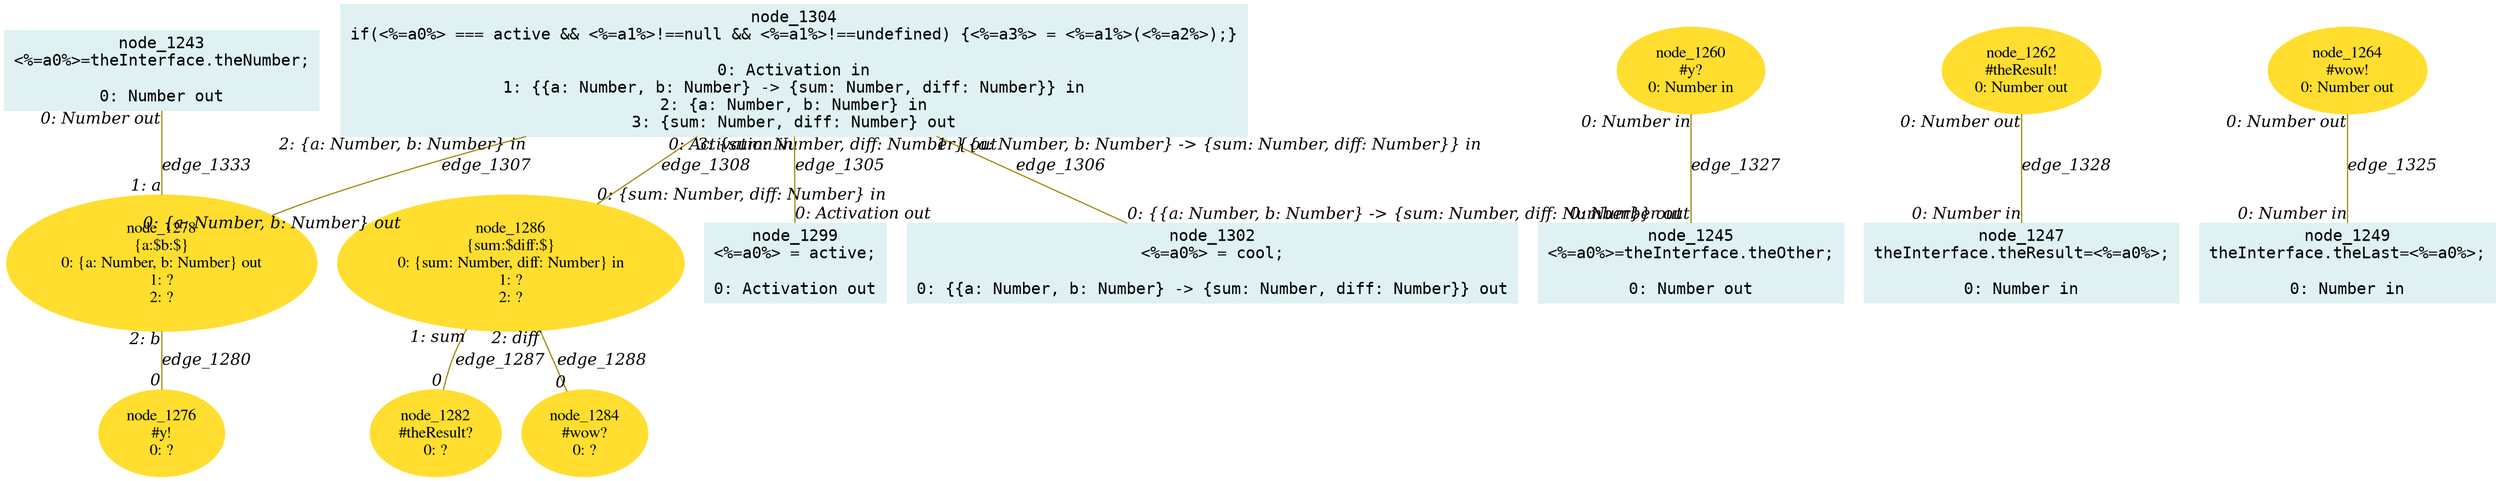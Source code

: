 digraph g{node_1243 [shape="box", style="filled", color="#dff1f2", fontname="Courier", label="node_1243
<%=a0%>=theInterface.theNumber;

0: Number out" ]
node_1245 [shape="box", style="filled", color="#dff1f2", fontname="Courier", label="node_1245
<%=a0%>=theInterface.theOther;

0: Number out" ]
node_1247 [shape="box", style="filled", color="#dff1f2", fontname="Courier", label="node_1247
theInterface.theResult=<%=a0%>;

0: Number in" ]
node_1249 [shape="box", style="filled", color="#dff1f2", fontname="Courier", label="node_1249
theInterface.theLast=<%=a0%>;

0: Number in" ]
node_1260 [shape="ellipse", style="filled", color="#ffde2f", fontname="Times", label="node_1260
#y?
0: Number in" ]
node_1262 [shape="ellipse", style="filled", color="#ffde2f", fontname="Times", label="node_1262
#theResult!
0: Number out" ]
node_1264 [shape="ellipse", style="filled", color="#ffde2f", fontname="Times", label="node_1264
#wow!
0: Number out" ]
node_1276 [shape="ellipse", style="filled", color="#ffde2f", fontname="Times", label="node_1276
#y!
0: ?" ]
node_1278 [shape="ellipse", style="filled", color="#ffde2f", fontname="Times", label="node_1278
{a:$b:$}
0: {a: Number, b: Number} out
1: ?
2: ?" ]
node_1282 [shape="ellipse", style="filled", color="#ffde2f", fontname="Times", label="node_1282
#theResult?
0: ?" ]
node_1284 [shape="ellipse", style="filled", color="#ffde2f", fontname="Times", label="node_1284
#wow?
0: ?" ]
node_1286 [shape="ellipse", style="filled", color="#ffde2f", fontname="Times", label="node_1286
{sum:$diff:$}
0: {sum: Number, diff: Number} in
1: ?
2: ?" ]
node_1299 [shape="box", style="filled", color="#dff1f2", fontname="Courier", label="node_1299
<%=a0%> = active;

0: Activation out" ]
node_1302 [shape="box", style="filled", color="#dff1f2", fontname="Courier", label="node_1302
<%=a0%> = cool;

0: {{a: Number, b: Number} -> {sum: Number, diff: Number}} out" ]
node_1304 [shape="box", style="filled", color="#dff1f2", fontname="Courier", label="node_1304
if(<%=a0%> === active && <%=a1%>!==null && <%=a1%>!==undefined) {<%=a3%> = <%=a1%>(<%=a2%>);}

0: Activation in
1: {{a: Number, b: Number} -> {sum: Number, diff: Number}} in
2: {a: Number, b: Number} in
3: {sum: Number, diff: Number} out" ]
node_1278 -> node_1276 [dir=none, arrowHead=none, fontname="Times-Italic", arrowsize=1, color="#9d8400", label="edge_1280",  headlabel="0", taillabel="2: b" ]
node_1286 -> node_1282 [dir=none, arrowHead=none, fontname="Times-Italic", arrowsize=1, color="#9d8400", label="edge_1287",  headlabel="0", taillabel="1: sum" ]
node_1286 -> node_1284 [dir=none, arrowHead=none, fontname="Times-Italic", arrowsize=1, color="#9d8400", label="edge_1288",  headlabel="0", taillabel="2: diff" ]
node_1304 -> node_1299 [dir=none, arrowHead=none, fontname="Times-Italic", arrowsize=1, color="#9d8400", label="edge_1305",  headlabel="0: Activation out", taillabel="0: Activation in" ]
node_1304 -> node_1302 [dir=none, arrowHead=none, fontname="Times-Italic", arrowsize=1, color="#9d8400", label="edge_1306",  headlabel="0: {{a: Number, b: Number} -> {sum: Number, diff: Number}} out", taillabel="1: {{a: Number, b: Number} -> {sum: Number, diff: Number}} in" ]
node_1304 -> node_1278 [dir=none, arrowHead=none, fontname="Times-Italic", arrowsize=1, color="#9d8400", label="edge_1307",  headlabel="0: {a: Number, b: Number} out", taillabel="2: {a: Number, b: Number} in" ]
node_1304 -> node_1286 [dir=none, arrowHead=none, fontname="Times-Italic", arrowsize=1, color="#9d8400", label="edge_1308",  headlabel="0: {sum: Number, diff: Number} in", taillabel="3: {sum: Number, diff: Number} out" ]
node_1264 -> node_1249 [dir=none, arrowHead=none, fontname="Times-Italic", arrowsize=1, color="#9d8400", label="edge_1325",  headlabel="0: Number in", taillabel="0: Number out" ]
node_1260 -> node_1245 [dir=none, arrowHead=none, fontname="Times-Italic", arrowsize=1, color="#9d8400", label="edge_1327",  headlabel="0: Number out", taillabel="0: Number in" ]
node_1262 -> node_1247 [dir=none, arrowHead=none, fontname="Times-Italic", arrowsize=1, color="#9d8400", label="edge_1328",  headlabel="0: Number in", taillabel="0: Number out" ]
node_1243 -> node_1278 [dir=none, arrowHead=none, fontname="Times-Italic", arrowsize=1, color="#9d8400", label="edge_1333",  headlabel="1: a", taillabel="0: Number out" ]
}